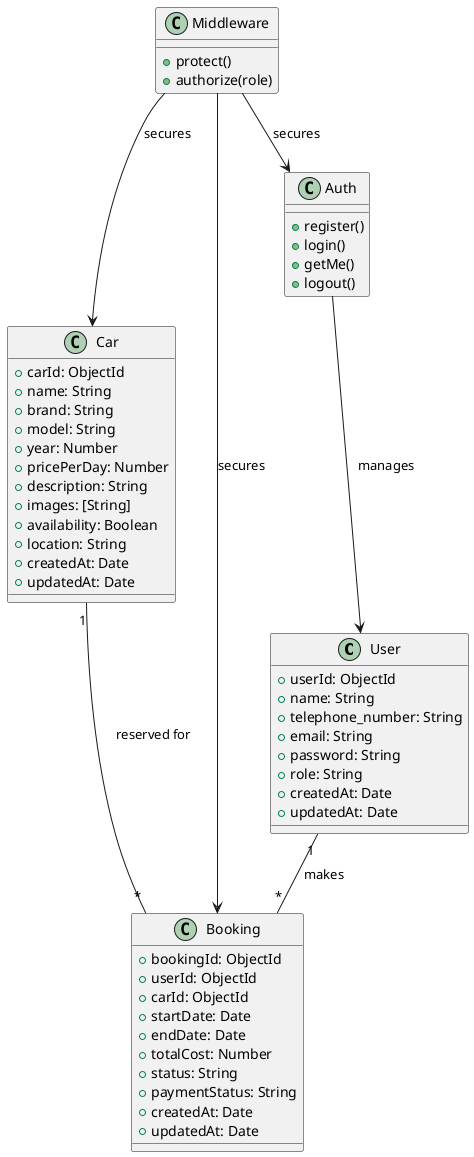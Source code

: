 @startuml

class User {
  + userId: ObjectId
  + name: String
  + telephone_number: String
  + email: String
  + password: String
  + role: String
  + createdAt: Date
  + updatedAt: Date
}

class Car {
  + carId: ObjectId
  + name: String
  + brand: String
  + model: String
  + year: Number
  + pricePerDay: Number
  + description: String
  + images: [String]
  + availability: Boolean
  + location: String
  + createdAt: Date
  + updatedAt: Date
}

class Booking {
  + bookingId: ObjectId
  + userId: ObjectId
  + carId: ObjectId
  + startDate: Date
  + endDate: Date
  + totalCost: Number
  + status: String
  + paymentStatus: String
  + createdAt: Date
  + updatedAt: Date
}

class Auth {
    + register()
    + login()
    + getMe()
    + logout()
}

class Middleware {
    + protect()
    + authorize(role)
}

Auth --> User : manages

User "1" -- "*" Booking : makes
Car "1" -- "*" Booking : reserved for
Middleware --> Auth : secures
Middleware --> Booking : secures
Middleware --> Car : secures

@enduml

